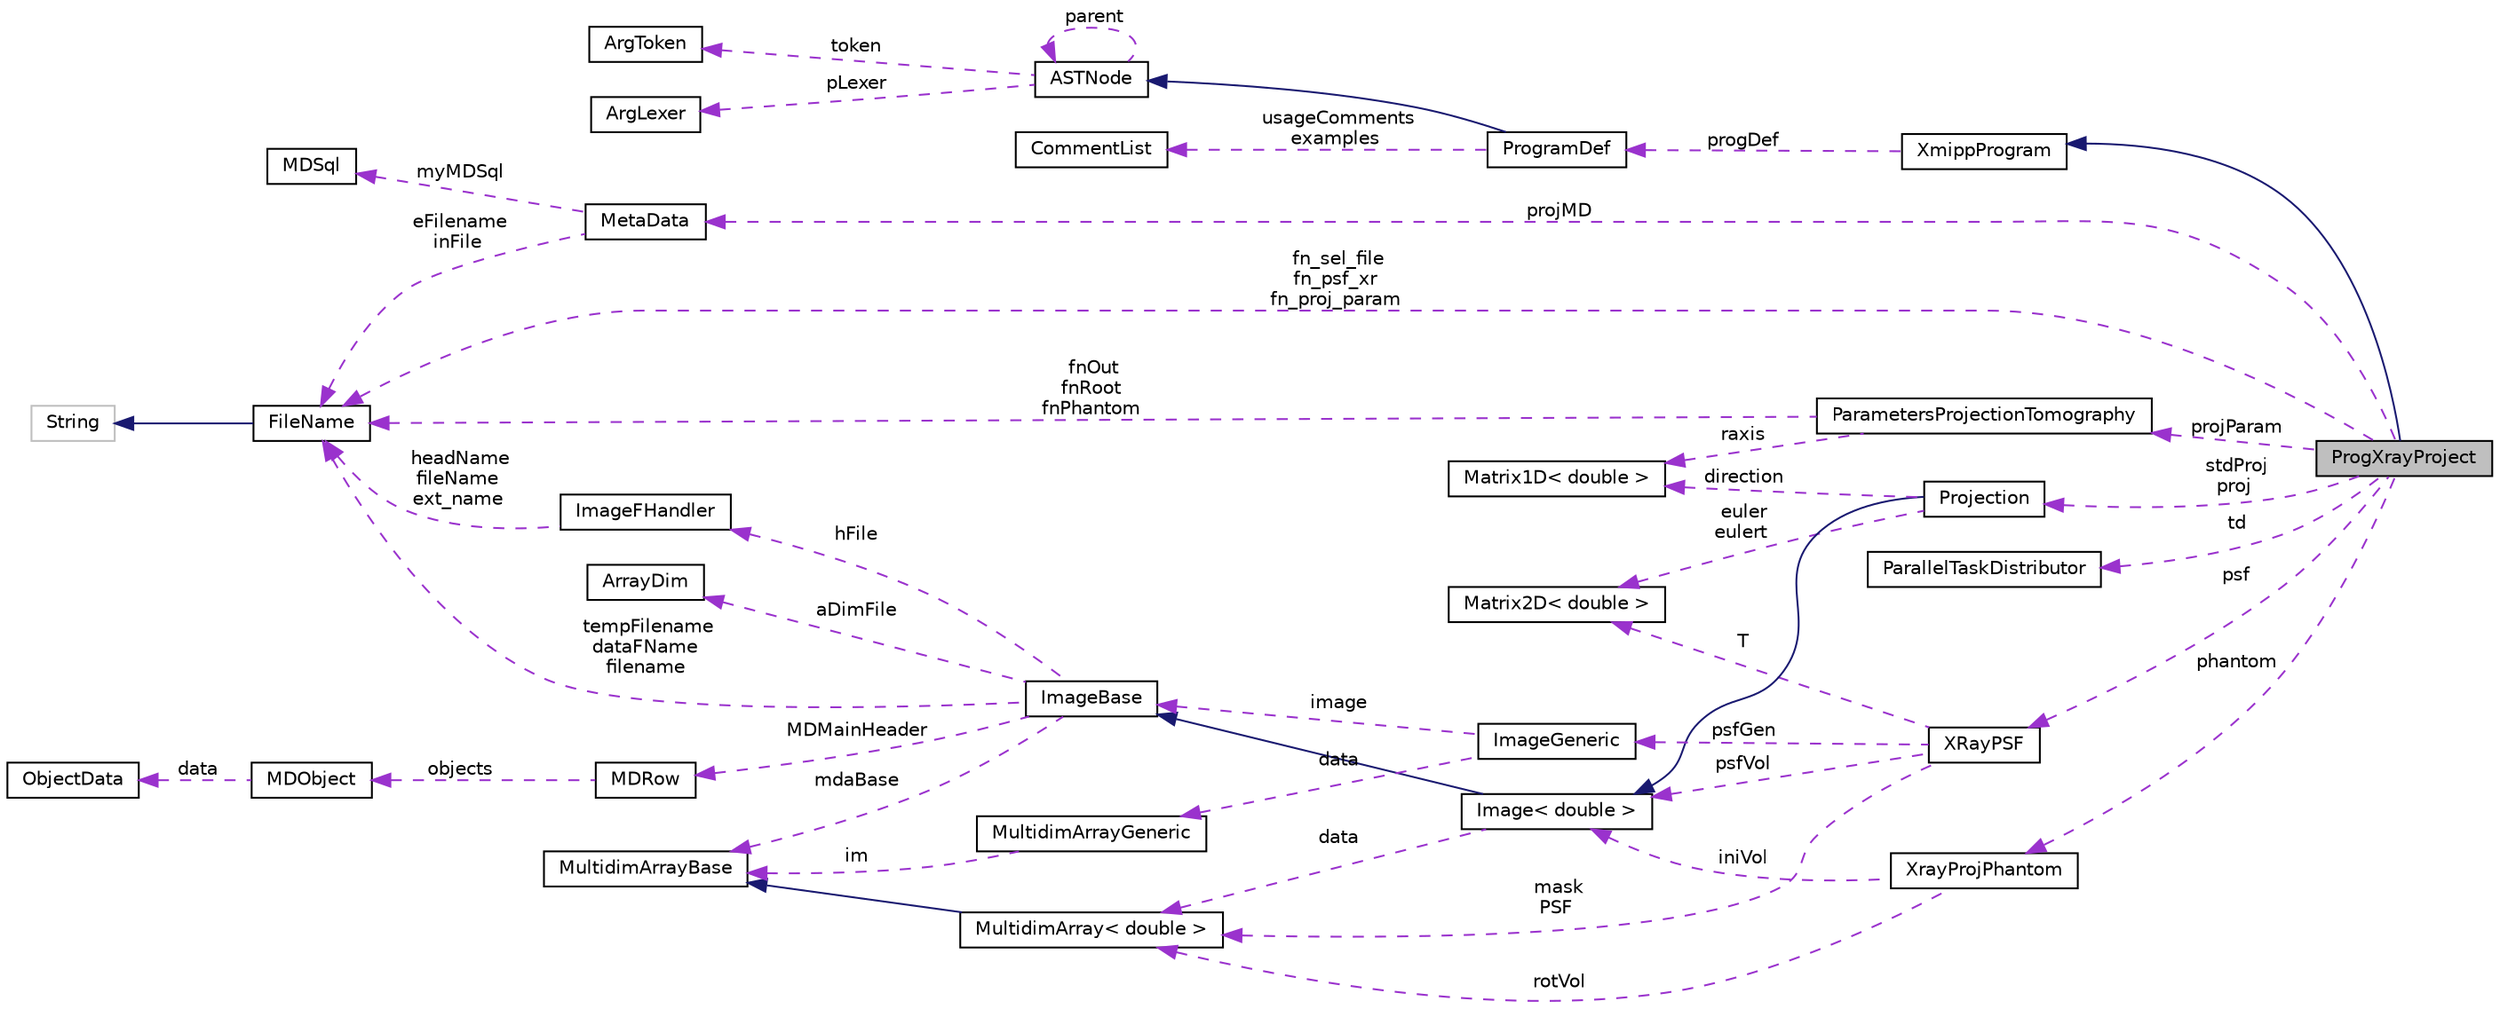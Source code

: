digraph "ProgXrayProject"
{
  edge [fontname="Helvetica",fontsize="10",labelfontname="Helvetica",labelfontsize="10"];
  node [fontname="Helvetica",fontsize="10",shape=record];
  rankdir="LR";
  Node3 [label="ProgXrayProject",height=0.2,width=0.4,color="black", fillcolor="grey75", style="filled", fontcolor="black"];
  Node4 -> Node3 [dir="back",color="midnightblue",fontsize="10",style="solid",fontname="Helvetica"];
  Node4 [label="XmippProgram",height=0.2,width=0.4,color="black", fillcolor="white", style="filled",URL="$classXmippProgram.html"];
  Node5 -> Node4 [dir="back",color="darkorchid3",fontsize="10",style="dashed",label=" progDef" ,fontname="Helvetica"];
  Node5 [label="ProgramDef",height=0.2,width=0.4,color="black", fillcolor="white", style="filled",URL="$classProgramDef.html"];
  Node6 -> Node5 [dir="back",color="midnightblue",fontsize="10",style="solid",fontname="Helvetica"];
  Node6 [label="ASTNode",height=0.2,width=0.4,color="black", fillcolor="white", style="filled",URL="$classASTNode.html"];
  Node7 -> Node6 [dir="back",color="darkorchid3",fontsize="10",style="dashed",label=" token" ,fontname="Helvetica"];
  Node7 [label="ArgToken",height=0.2,width=0.4,color="black", fillcolor="white", style="filled",URL="$classArgToken.html"];
  Node8 -> Node6 [dir="back",color="darkorchid3",fontsize="10",style="dashed",label=" pLexer" ,fontname="Helvetica"];
  Node8 [label="ArgLexer",height=0.2,width=0.4,color="black", fillcolor="white", style="filled",URL="$classArgLexer.html"];
  Node6 -> Node6 [dir="back",color="darkorchid3",fontsize="10",style="dashed",label=" parent" ,fontname="Helvetica"];
  Node9 -> Node5 [dir="back",color="darkorchid3",fontsize="10",style="dashed",label=" usageComments\nexamples" ,fontname="Helvetica"];
  Node9 [label="CommentList",height=0.2,width=0.4,color="black", fillcolor="white", style="filled",URL="$classCommentList.html"];
  Node10 -> Node3 [dir="back",color="darkorchid3",fontsize="10",style="dashed",label=" projMD" ,fontname="Helvetica"];
  Node10 [label="MetaData",height=0.2,width=0.4,color="black", fillcolor="white", style="filled",URL="$classMetaData.html"];
  Node11 -> Node10 [dir="back",color="darkorchid3",fontsize="10",style="dashed",label=" myMDSql" ,fontname="Helvetica"];
  Node11 [label="MDSql",height=0.2,width=0.4,color="black", fillcolor="white", style="filled",URL="$classMDSql.html"];
  Node12 -> Node10 [dir="back",color="darkorchid3",fontsize="10",style="dashed",label=" eFilename\ninFile" ,fontname="Helvetica"];
  Node12 [label="FileName",height=0.2,width=0.4,color="black", fillcolor="white", style="filled",URL="$classFileName.html"];
  Node13 -> Node12 [dir="back",color="midnightblue",fontsize="10",style="solid",fontname="Helvetica"];
  Node13 [label="String",height=0.2,width=0.4,color="grey75", fillcolor="white", style="filled"];
  Node14 -> Node3 [dir="back",color="darkorchid3",fontsize="10",style="dashed",label=" psf" ,fontname="Helvetica"];
  Node14 [label="XRayPSF",height=0.2,width=0.4,color="black", fillcolor="white", style="filled",URL="$classXRayPSF.html"];
  Node15 -> Node14 [dir="back",color="darkorchid3",fontsize="10",style="dashed",label=" T" ,fontname="Helvetica"];
  Node15 [label="Matrix2D\< double \>",height=0.2,width=0.4,color="black", fillcolor="white", style="filled",URL="$classMatrix2D.html"];
  Node16 -> Node14 [dir="back",color="darkorchid3",fontsize="10",style="dashed",label=" psfVol" ,fontname="Helvetica"];
  Node16 [label="Image\< double \>",height=0.2,width=0.4,color="black", fillcolor="white", style="filled",URL="$classImage.html"];
  Node17 -> Node16 [dir="back",color="midnightblue",fontsize="10",style="solid",fontname="Helvetica"];
  Node17 [label="ImageBase",height=0.2,width=0.4,color="black", fillcolor="white", style="filled",URL="$classImageBase.html",tooltip="Image base class. "];
  Node18 -> Node17 [dir="back",color="darkorchid3",fontsize="10",style="dashed",label=" mdaBase" ,fontname="Helvetica"];
  Node18 [label="MultidimArrayBase",height=0.2,width=0.4,color="black", fillcolor="white", style="filled",URL="$classMultidimArrayBase.html"];
  Node19 -> Node17 [dir="back",color="darkorchid3",fontsize="10",style="dashed",label=" hFile" ,fontname="Helvetica"];
  Node19 [label="ImageFHandler",height=0.2,width=0.4,color="black", fillcolor="white", style="filled",URL="$structImageFHandler.html"];
  Node12 -> Node19 [dir="back",color="darkorchid3",fontsize="10",style="dashed",label=" headName\nfileName\next_name" ,fontname="Helvetica"];
  Node20 -> Node17 [dir="back",color="darkorchid3",fontsize="10",style="dashed",label=" MDMainHeader" ,fontname="Helvetica"];
  Node20 [label="MDRow",height=0.2,width=0.4,color="black", fillcolor="white", style="filled",URL="$classMDRow.html"];
  Node21 -> Node20 [dir="back",color="darkorchid3",fontsize="10",style="dashed",label=" objects" ,fontname="Helvetica"];
  Node21 [label="MDObject",height=0.2,width=0.4,color="black", fillcolor="white", style="filled",URL="$classMDObject.html"];
  Node22 -> Node21 [dir="back",color="darkorchid3",fontsize="10",style="dashed",label=" data" ,fontname="Helvetica"];
  Node22 [label="ObjectData",height=0.2,width=0.4,color="black", fillcolor="white", style="filled",URL="$unionObjectData.html"];
  Node23 -> Node17 [dir="back",color="darkorchid3",fontsize="10",style="dashed",label=" aDimFile" ,fontname="Helvetica"];
  Node23 [label="ArrayDim",height=0.2,width=0.4,color="black", fillcolor="white", style="filled",URL="$structArrayDim.html"];
  Node12 -> Node17 [dir="back",color="darkorchid3",fontsize="10",style="dashed",label=" tempFilename\ndataFName\nfilename" ,fontname="Helvetica"];
  Node24 -> Node16 [dir="back",color="darkorchid3",fontsize="10",style="dashed",label=" data" ,fontname="Helvetica"];
  Node24 [label="MultidimArray\< double \>",height=0.2,width=0.4,color="black", fillcolor="white", style="filled",URL="$classMultidimArray.html"];
  Node18 -> Node24 [dir="back",color="midnightblue",fontsize="10",style="solid",fontname="Helvetica"];
  Node25 -> Node14 [dir="back",color="darkorchid3",fontsize="10",style="dashed",label=" psfGen" ,fontname="Helvetica"];
  Node25 [label="ImageGeneric",height=0.2,width=0.4,color="black", fillcolor="white", style="filled",URL="$classImageGeneric.html"];
  Node17 -> Node25 [dir="back",color="darkorchid3",fontsize="10",style="dashed",label=" image" ,fontname="Helvetica"];
  Node26 -> Node25 [dir="back",color="darkorchid3",fontsize="10",style="dashed",label=" data" ,fontname="Helvetica"];
  Node26 [label="MultidimArrayGeneric",height=0.2,width=0.4,color="black", fillcolor="white", style="filled",URL="$classMultidimArrayGeneric.html"];
  Node18 -> Node26 [dir="back",color="darkorchid3",fontsize="10",style="dashed",label=" im" ,fontname="Helvetica"];
  Node24 -> Node14 [dir="back",color="darkorchid3",fontsize="10",style="dashed",label=" mask\nPSF" ,fontname="Helvetica"];
  Node27 -> Node3 [dir="back",color="darkorchid3",fontsize="10",style="dashed",label=" stdProj\nproj" ,fontname="Helvetica"];
  Node27 [label="Projection",height=0.2,width=0.4,color="black", fillcolor="white", style="filled",URL="$classProjection.html"];
  Node16 -> Node27 [dir="back",color="midnightblue",fontsize="10",style="solid",fontname="Helvetica"];
  Node15 -> Node27 [dir="back",color="darkorchid3",fontsize="10",style="dashed",label=" euler\neulert" ,fontname="Helvetica"];
  Node28 -> Node27 [dir="back",color="darkorchid3",fontsize="10",style="dashed",label=" direction" ,fontname="Helvetica"];
  Node28 [label="Matrix1D\< double \>",height=0.2,width=0.4,color="black", fillcolor="white", style="filled",URL="$classMatrix1D.html"];
  Node29 -> Node3 [dir="back",color="darkorchid3",fontsize="10",style="dashed",label=" td" ,fontname="Helvetica"];
  Node29 [label="ParallelTaskDistributor",height=0.2,width=0.4,color="black", fillcolor="white", style="filled",URL="$classParallelTaskDistributor.html"];
  Node30 -> Node3 [dir="back",color="darkorchid3",fontsize="10",style="dashed",label=" projParam" ,fontname="Helvetica"];
  Node30 [label="ParametersProjectionTomography",height=0.2,width=0.4,color="black", fillcolor="white", style="filled",URL="$classParametersProjectionTomography.html"];
  Node28 -> Node30 [dir="back",color="darkorchid3",fontsize="10",style="dashed",label=" raxis" ,fontname="Helvetica"];
  Node12 -> Node30 [dir="back",color="darkorchid3",fontsize="10",style="dashed",label=" fnOut\nfnRoot\nfnPhantom" ,fontname="Helvetica"];
  Node31 -> Node3 [dir="back",color="darkorchid3",fontsize="10",style="dashed",label=" phantom" ,fontname="Helvetica"];
  Node31 [label="XrayProjPhantom",height=0.2,width=0.4,color="black", fillcolor="white", style="filled",URL="$classXrayProjPhantom.html"];
  Node16 -> Node31 [dir="back",color="darkorchid3",fontsize="10",style="dashed",label=" iniVol" ,fontname="Helvetica"];
  Node24 -> Node31 [dir="back",color="darkorchid3",fontsize="10",style="dashed",label=" rotVol" ,fontname="Helvetica"];
  Node12 -> Node3 [dir="back",color="darkorchid3",fontsize="10",style="dashed",label=" fn_sel_file\nfn_psf_xr\nfn_proj_param" ,fontname="Helvetica"];
}
